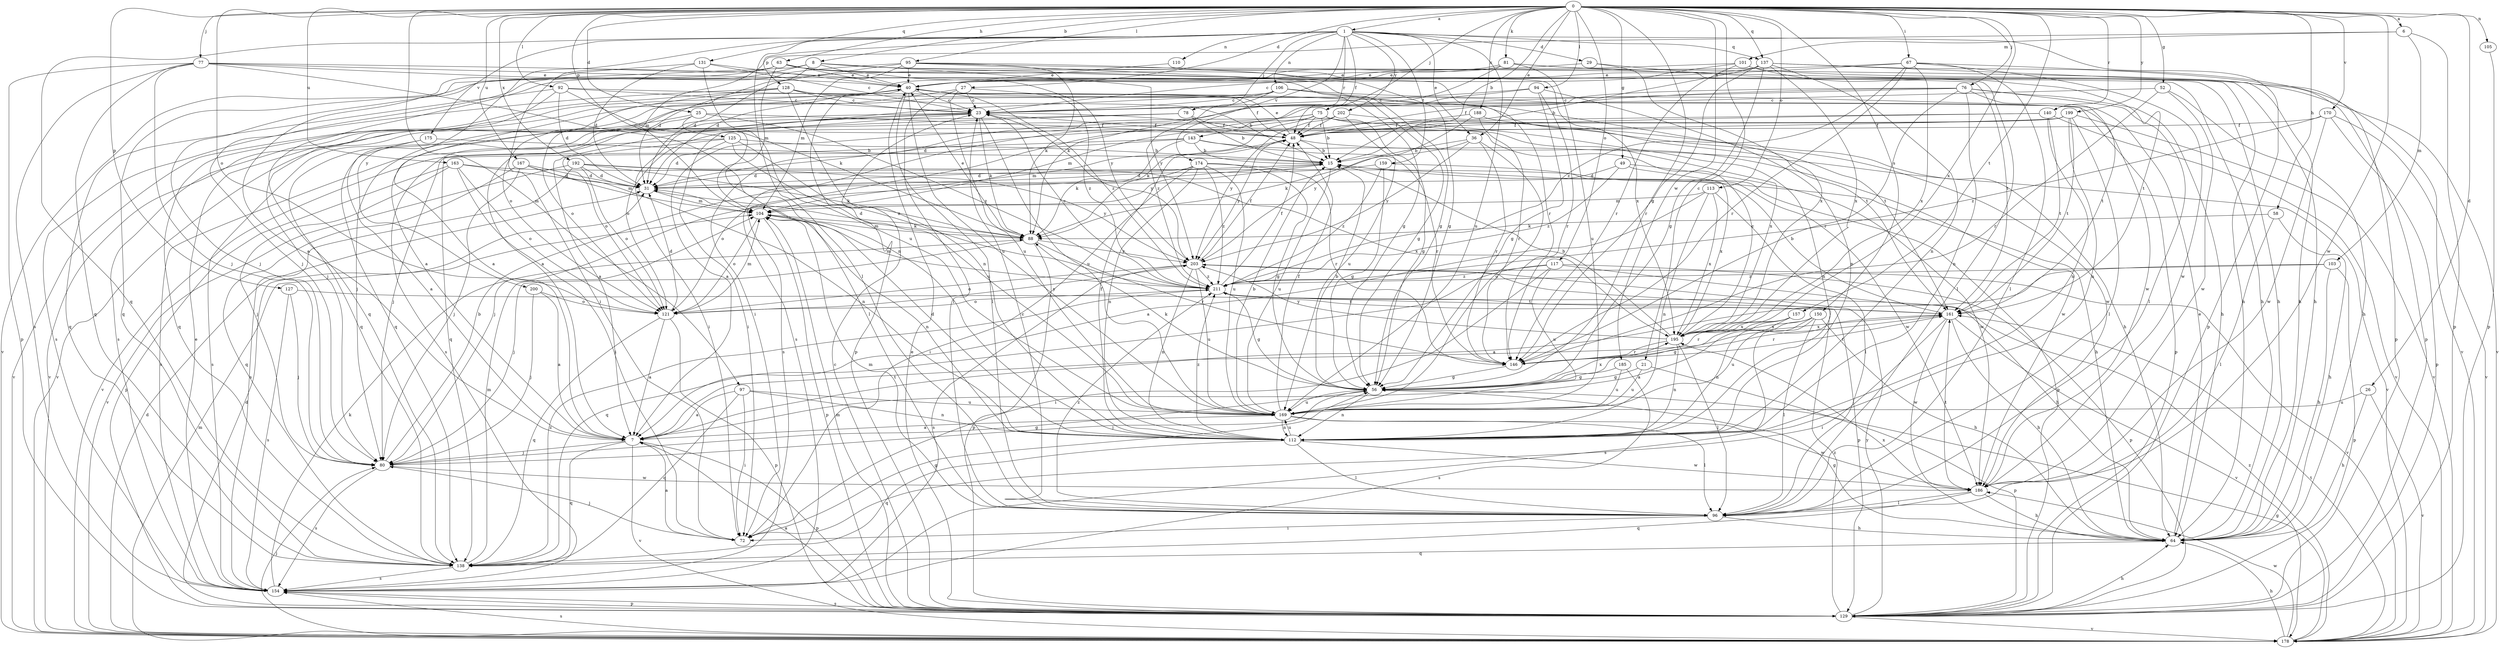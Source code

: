 strict digraph  {
0;
1;
6;
7;
8;
15;
21;
23;
25;
26;
27;
29;
31;
36;
40;
48;
49;
52;
56;
58;
63;
64;
67;
72;
75;
76;
77;
78;
80;
81;
88;
92;
94;
95;
96;
97;
101;
103;
104;
105;
106;
110;
112;
113;
117;
121;
125;
127;
128;
129;
131;
137;
138;
140;
143;
146;
150;
154;
157;
159;
161;
163;
167;
169;
170;
174;
175;
178;
185;
186;
188;
192;
195;
199;
200;
202;
203;
211;
0 -> 1  [label=a];
0 -> 6  [label=a];
0 -> 8  [label=b];
0 -> 15  [label=b];
0 -> 21  [label=c];
0 -> 25  [label=d];
0 -> 26  [label=d];
0 -> 27  [label=d];
0 -> 36  [label=e];
0 -> 49  [label=g];
0 -> 52  [label=g];
0 -> 56  [label=g];
0 -> 58  [label=h];
0 -> 63  [label=h];
0 -> 67  [label=i];
0 -> 75  [label=j];
0 -> 76  [label=j];
0 -> 77  [label=j];
0 -> 81  [label=k];
0 -> 92  [label=l];
0 -> 94  [label=l];
0 -> 95  [label=l];
0 -> 97  [label=m];
0 -> 105  [label=n];
0 -> 113  [label=o];
0 -> 117  [label=o];
0 -> 121  [label=o];
0 -> 125  [label=p];
0 -> 127  [label=p];
0 -> 131  [label=q];
0 -> 137  [label=q];
0 -> 140  [label=r];
0 -> 150  [label=s];
0 -> 157  [label=t];
0 -> 163  [label=u];
0 -> 167  [label=u];
0 -> 170  [label=v];
0 -> 185  [label=w];
0 -> 186  [label=w];
0 -> 188  [label=x];
0 -> 192  [label=x];
0 -> 195  [label=x];
0 -> 199  [label=y];
1 -> 29  [label=d];
1 -> 36  [label=e];
1 -> 48  [label=f];
1 -> 78  [label=j];
1 -> 96  [label=l];
1 -> 106  [label=n];
1 -> 110  [label=n];
1 -> 128  [label=p];
1 -> 129  [label=p];
1 -> 137  [label=q];
1 -> 138  [label=q];
1 -> 143  [label=r];
1 -> 159  [label=t];
1 -> 169  [label=u];
1 -> 174  [label=v];
1 -> 175  [label=v];
1 -> 200  [label=y];
1 -> 202  [label=y];
6 -> 101  [label=m];
6 -> 103  [label=m];
6 -> 104  [label=m];
6 -> 129  [label=p];
7 -> 80  [label=j];
7 -> 129  [label=p];
7 -> 138  [label=q];
7 -> 161  [label=t];
7 -> 178  [label=v];
8 -> 31  [label=d];
8 -> 40  [label=e];
8 -> 56  [label=g];
8 -> 64  [label=h];
8 -> 80  [label=j];
8 -> 138  [label=q];
8 -> 203  [label=y];
15 -> 31  [label=d];
15 -> 80  [label=j];
15 -> 169  [label=u];
15 -> 186  [label=w];
21 -> 56  [label=g];
21 -> 129  [label=p];
21 -> 169  [label=u];
23 -> 48  [label=f];
23 -> 72  [label=i];
23 -> 80  [label=j];
23 -> 88  [label=k];
23 -> 154  [label=s];
23 -> 169  [label=u];
23 -> 178  [label=v];
23 -> 203  [label=y];
25 -> 48  [label=f];
25 -> 96  [label=l];
25 -> 121  [label=o];
25 -> 178  [label=v];
25 -> 211  [label=z];
26 -> 64  [label=h];
26 -> 169  [label=u];
26 -> 178  [label=v];
27 -> 7  [label=a];
27 -> 23  [label=c];
27 -> 96  [label=l];
27 -> 169  [label=u];
27 -> 211  [label=z];
29 -> 40  [label=e];
29 -> 96  [label=l];
29 -> 195  [label=x];
31 -> 104  [label=m];
36 -> 15  [label=b];
36 -> 88  [label=k];
36 -> 146  [label=r];
36 -> 169  [label=u];
36 -> 203  [label=y];
40 -> 23  [label=c];
40 -> 48  [label=f];
40 -> 96  [label=l];
40 -> 121  [label=o];
40 -> 129  [label=p];
40 -> 138  [label=q];
40 -> 154  [label=s];
40 -> 169  [label=u];
40 -> 211  [label=z];
48 -> 15  [label=b];
48 -> 40  [label=e];
48 -> 104  [label=m];
48 -> 178  [label=v];
48 -> 203  [label=y];
49 -> 31  [label=d];
49 -> 186  [label=w];
49 -> 195  [label=x];
49 -> 211  [label=z];
52 -> 23  [label=c];
52 -> 64  [label=h];
52 -> 146  [label=r];
52 -> 186  [label=w];
56 -> 15  [label=b];
56 -> 80  [label=j];
56 -> 88  [label=k];
56 -> 112  [label=n];
56 -> 169  [label=u];
56 -> 195  [label=x];
58 -> 64  [label=h];
58 -> 88  [label=k];
58 -> 96  [label=l];
63 -> 7  [label=a];
63 -> 40  [label=e];
63 -> 64  [label=h];
63 -> 104  [label=m];
63 -> 161  [label=t];
63 -> 178  [label=v];
63 -> 203  [label=y];
64 -> 40  [label=e];
64 -> 56  [label=g];
64 -> 138  [label=q];
64 -> 195  [label=x];
67 -> 40  [label=e];
67 -> 96  [label=l];
67 -> 129  [label=p];
67 -> 138  [label=q];
67 -> 146  [label=r];
67 -> 186  [label=w];
67 -> 195  [label=x];
67 -> 211  [label=z];
72 -> 7  [label=a];
72 -> 56  [label=g];
72 -> 80  [label=j];
75 -> 7  [label=a];
75 -> 15  [label=b];
75 -> 48  [label=f];
75 -> 56  [label=g];
75 -> 88  [label=k];
75 -> 112  [label=n];
75 -> 138  [label=q];
75 -> 154  [label=s];
75 -> 195  [label=x];
76 -> 23  [label=c];
76 -> 48  [label=f];
76 -> 64  [label=h];
76 -> 96  [label=l];
76 -> 112  [label=n];
76 -> 146  [label=r];
76 -> 154  [label=s];
76 -> 161  [label=t];
77 -> 40  [label=e];
77 -> 56  [label=g];
77 -> 80  [label=j];
77 -> 112  [label=n];
77 -> 129  [label=p];
77 -> 138  [label=q];
77 -> 146  [label=r];
77 -> 154  [label=s];
78 -> 15  [label=b];
78 -> 48  [label=f];
78 -> 72  [label=i];
78 -> 178  [label=v];
80 -> 15  [label=b];
80 -> 56  [label=g];
80 -> 154  [label=s];
80 -> 186  [label=w];
81 -> 31  [label=d];
81 -> 40  [label=e];
81 -> 64  [label=h];
81 -> 88  [label=k];
81 -> 169  [label=u];
81 -> 178  [label=v];
88 -> 31  [label=d];
88 -> 40  [label=e];
88 -> 80  [label=j];
88 -> 104  [label=m];
88 -> 129  [label=p];
88 -> 146  [label=r];
88 -> 203  [label=y];
92 -> 23  [label=c];
92 -> 31  [label=d];
92 -> 80  [label=j];
92 -> 88  [label=k];
92 -> 138  [label=q];
92 -> 161  [label=t];
94 -> 23  [label=c];
94 -> 56  [label=g];
94 -> 72  [label=i];
94 -> 112  [label=n];
94 -> 146  [label=r];
95 -> 31  [label=d];
95 -> 40  [label=e];
95 -> 56  [label=g];
95 -> 64  [label=h];
95 -> 80  [label=j];
95 -> 88  [label=k];
95 -> 104  [label=m];
95 -> 195  [label=x];
96 -> 23  [label=c];
96 -> 64  [label=h];
96 -> 72  [label=i];
96 -> 104  [label=m];
96 -> 211  [label=z];
97 -> 7  [label=a];
97 -> 72  [label=i];
97 -> 112  [label=n];
97 -> 138  [label=q];
97 -> 169  [label=u];
101 -> 23  [label=c];
101 -> 40  [label=e];
101 -> 129  [label=p];
101 -> 146  [label=r];
101 -> 161  [label=t];
103 -> 7  [label=a];
103 -> 64  [label=h];
103 -> 129  [label=p];
103 -> 211  [label=z];
104 -> 88  [label=k];
104 -> 112  [label=n];
104 -> 121  [label=o];
104 -> 129  [label=p];
105 -> 129  [label=p];
106 -> 7  [label=a];
106 -> 23  [label=c];
106 -> 56  [label=g];
106 -> 129  [label=p];
106 -> 138  [label=q];
106 -> 161  [label=t];
106 -> 211  [label=z];
110 -> 40  [label=e];
112 -> 31  [label=d];
112 -> 48  [label=f];
112 -> 96  [label=l];
112 -> 138  [label=q];
112 -> 169  [label=u];
112 -> 186  [label=w];
112 -> 211  [label=z];
113 -> 7  [label=a];
113 -> 96  [label=l];
113 -> 104  [label=m];
113 -> 112  [label=n];
113 -> 195  [label=x];
117 -> 64  [label=h];
117 -> 72  [label=i];
117 -> 129  [label=p];
117 -> 138  [label=q];
117 -> 169  [label=u];
117 -> 211  [label=z];
121 -> 7  [label=a];
121 -> 31  [label=d];
121 -> 104  [label=m];
121 -> 129  [label=p];
121 -> 138  [label=q];
121 -> 203  [label=y];
125 -> 15  [label=b];
125 -> 31  [label=d];
125 -> 121  [label=o];
125 -> 154  [label=s];
125 -> 169  [label=u];
125 -> 211  [label=z];
127 -> 80  [label=j];
127 -> 154  [label=s];
127 -> 161  [label=t];
128 -> 7  [label=a];
128 -> 15  [label=b];
128 -> 23  [label=c];
128 -> 112  [label=n];
128 -> 138  [label=q];
128 -> 154  [label=s];
128 -> 186  [label=w];
129 -> 7  [label=a];
129 -> 23  [label=c];
129 -> 31  [label=d];
129 -> 40  [label=e];
129 -> 64  [label=h];
129 -> 104  [label=m];
129 -> 154  [label=s];
129 -> 178  [label=v];
129 -> 203  [label=y];
129 -> 211  [label=z];
131 -> 23  [label=c];
131 -> 31  [label=d];
131 -> 40  [label=e];
131 -> 72  [label=i];
131 -> 169  [label=u];
137 -> 15  [label=b];
137 -> 40  [label=e];
137 -> 56  [label=g];
137 -> 64  [label=h];
137 -> 112  [label=n];
137 -> 146  [label=r];
137 -> 178  [label=v];
137 -> 195  [label=x];
138 -> 104  [label=m];
138 -> 154  [label=s];
138 -> 211  [label=z];
140 -> 7  [label=a];
140 -> 48  [label=f];
140 -> 112  [label=n];
140 -> 161  [label=t];
140 -> 178  [label=v];
143 -> 15  [label=b];
143 -> 80  [label=j];
143 -> 88  [label=k];
143 -> 146  [label=r];
143 -> 178  [label=v];
143 -> 186  [label=w];
146 -> 56  [label=g];
146 -> 161  [label=t];
150 -> 56  [label=g];
150 -> 64  [label=h];
150 -> 96  [label=l];
150 -> 154  [label=s];
150 -> 169  [label=u];
150 -> 195  [label=x];
154 -> 40  [label=e];
154 -> 88  [label=k];
154 -> 129  [label=p];
157 -> 7  [label=a];
157 -> 112  [label=n];
157 -> 146  [label=r];
157 -> 195  [label=x];
159 -> 31  [label=d];
159 -> 56  [label=g];
159 -> 129  [label=p];
159 -> 211  [label=z];
161 -> 15  [label=b];
161 -> 64  [label=h];
161 -> 72  [label=i];
161 -> 146  [label=r];
161 -> 178  [label=v];
161 -> 186  [label=w];
161 -> 195  [label=x];
163 -> 31  [label=d];
163 -> 64  [label=h];
163 -> 72  [label=i];
163 -> 80  [label=j];
163 -> 121  [label=o];
163 -> 129  [label=p];
167 -> 31  [label=d];
167 -> 80  [label=j];
167 -> 104  [label=m];
167 -> 112  [label=n];
167 -> 138  [label=q];
169 -> 7  [label=a];
169 -> 15  [label=b];
169 -> 48  [label=f];
169 -> 96  [label=l];
169 -> 112  [label=n];
169 -> 186  [label=w];
170 -> 48  [label=f];
170 -> 129  [label=p];
170 -> 178  [label=v];
170 -> 186  [label=w];
170 -> 211  [label=z];
174 -> 31  [label=d];
174 -> 56  [label=g];
174 -> 72  [label=i];
174 -> 112  [label=n];
174 -> 121  [label=o];
174 -> 146  [label=r];
174 -> 169  [label=u];
174 -> 211  [label=z];
175 -> 7  [label=a];
175 -> 15  [label=b];
175 -> 154  [label=s];
178 -> 31  [label=d];
178 -> 56  [label=g];
178 -> 64  [label=h];
178 -> 80  [label=j];
178 -> 104  [label=m];
178 -> 154  [label=s];
178 -> 161  [label=t];
178 -> 186  [label=w];
178 -> 211  [label=z];
185 -> 56  [label=g];
185 -> 154  [label=s];
185 -> 169  [label=u];
186 -> 64  [label=h];
186 -> 96  [label=l];
186 -> 138  [label=q];
186 -> 161  [label=t];
188 -> 48  [label=f];
188 -> 146  [label=r];
188 -> 186  [label=w];
188 -> 203  [label=y];
192 -> 31  [label=d];
192 -> 88  [label=k];
192 -> 121  [label=o];
192 -> 154  [label=s];
192 -> 178  [label=v];
192 -> 195  [label=x];
192 -> 203  [label=y];
195 -> 15  [label=b];
195 -> 23  [label=c];
195 -> 96  [label=l];
195 -> 112  [label=n];
195 -> 146  [label=r];
195 -> 203  [label=y];
199 -> 31  [label=d];
199 -> 48  [label=f];
199 -> 96  [label=l];
199 -> 104  [label=m];
199 -> 112  [label=n];
199 -> 161  [label=t];
199 -> 178  [label=v];
200 -> 7  [label=a];
200 -> 80  [label=j];
200 -> 121  [label=o];
202 -> 48  [label=f];
202 -> 64  [label=h];
202 -> 121  [label=o];
202 -> 169  [label=u];
202 -> 203  [label=y];
203 -> 48  [label=f];
203 -> 112  [label=n];
203 -> 121  [label=o];
203 -> 129  [label=p];
203 -> 154  [label=s];
203 -> 169  [label=u];
203 -> 178  [label=v];
203 -> 211  [label=z];
211 -> 23  [label=c];
211 -> 48  [label=f];
211 -> 56  [label=g];
211 -> 104  [label=m];
211 -> 121  [label=o];
211 -> 161  [label=t];
}
